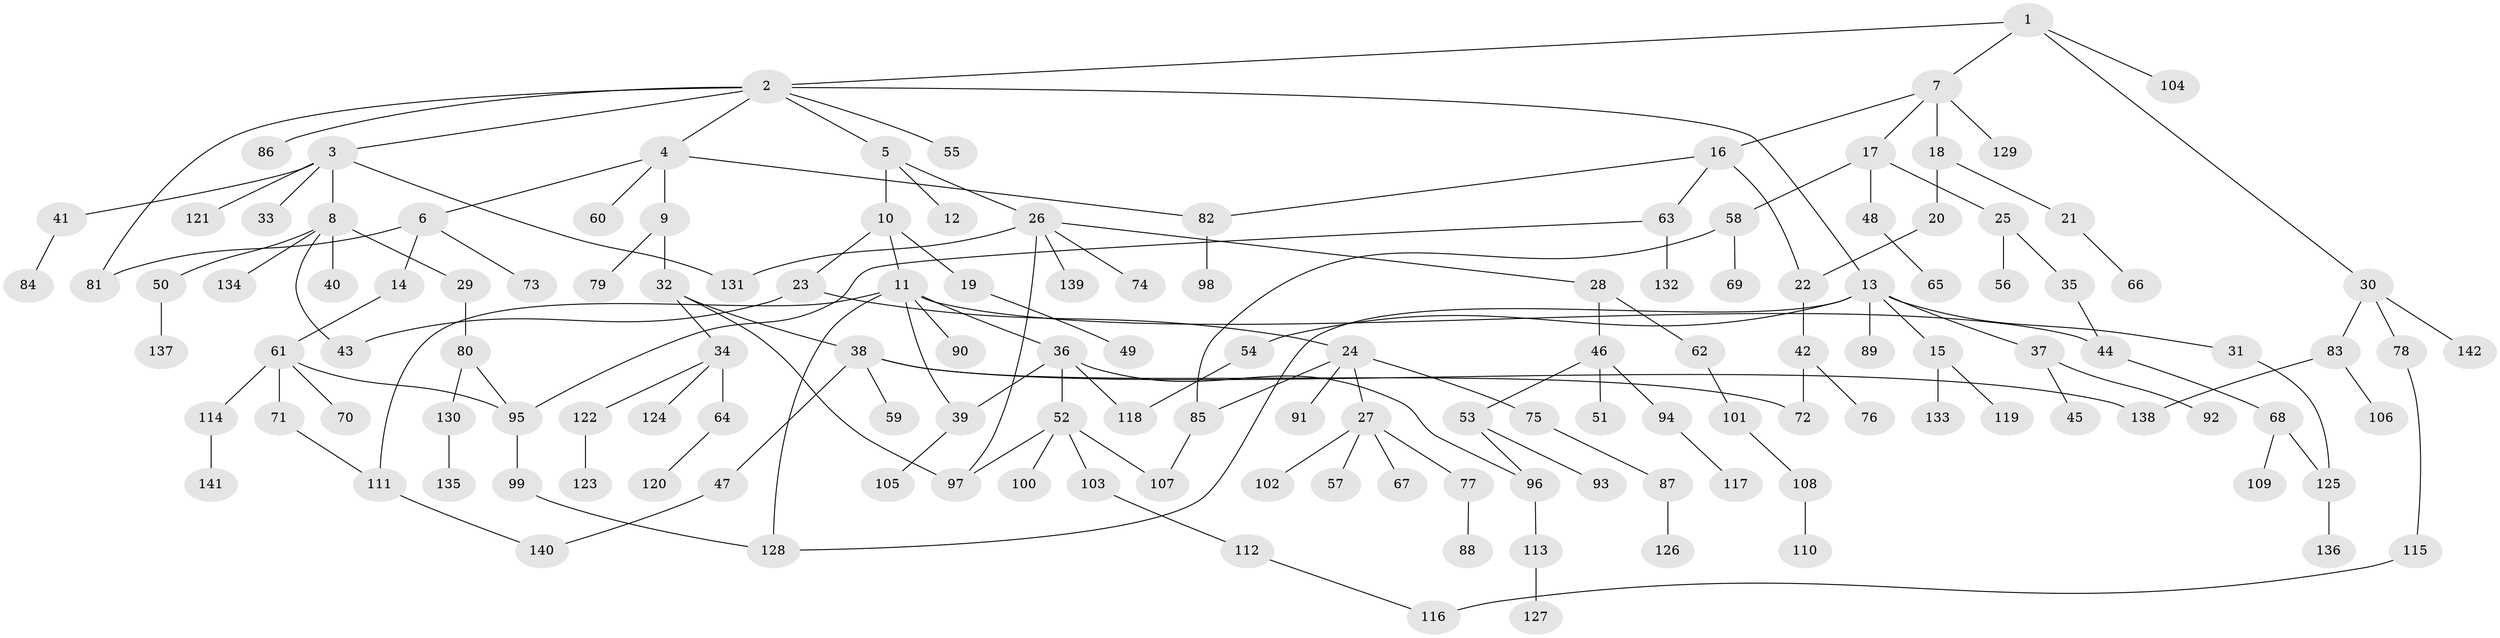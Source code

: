 // Generated by graph-tools (version 1.1) at 2025/25/03/09/25 03:25:26]
// undirected, 142 vertices, 164 edges
graph export_dot {
graph [start="1"]
  node [color=gray90,style=filled];
  1;
  2;
  3;
  4;
  5;
  6;
  7;
  8;
  9;
  10;
  11;
  12;
  13;
  14;
  15;
  16;
  17;
  18;
  19;
  20;
  21;
  22;
  23;
  24;
  25;
  26;
  27;
  28;
  29;
  30;
  31;
  32;
  33;
  34;
  35;
  36;
  37;
  38;
  39;
  40;
  41;
  42;
  43;
  44;
  45;
  46;
  47;
  48;
  49;
  50;
  51;
  52;
  53;
  54;
  55;
  56;
  57;
  58;
  59;
  60;
  61;
  62;
  63;
  64;
  65;
  66;
  67;
  68;
  69;
  70;
  71;
  72;
  73;
  74;
  75;
  76;
  77;
  78;
  79;
  80;
  81;
  82;
  83;
  84;
  85;
  86;
  87;
  88;
  89;
  90;
  91;
  92;
  93;
  94;
  95;
  96;
  97;
  98;
  99;
  100;
  101;
  102;
  103;
  104;
  105;
  106;
  107;
  108;
  109;
  110;
  111;
  112;
  113;
  114;
  115;
  116;
  117;
  118;
  119;
  120;
  121;
  122;
  123;
  124;
  125;
  126;
  127;
  128;
  129;
  130;
  131;
  132;
  133;
  134;
  135;
  136;
  137;
  138;
  139;
  140;
  141;
  142;
  1 -- 2;
  1 -- 7;
  1 -- 30;
  1 -- 104;
  2 -- 3;
  2 -- 4;
  2 -- 5;
  2 -- 13;
  2 -- 55;
  2 -- 86;
  2 -- 81;
  3 -- 8;
  3 -- 33;
  3 -- 41;
  3 -- 121;
  3 -- 131;
  4 -- 6;
  4 -- 9;
  4 -- 60;
  4 -- 82;
  5 -- 10;
  5 -- 12;
  5 -- 26;
  6 -- 14;
  6 -- 73;
  6 -- 81;
  7 -- 16;
  7 -- 17;
  7 -- 18;
  7 -- 129;
  8 -- 29;
  8 -- 40;
  8 -- 50;
  8 -- 134;
  8 -- 43;
  9 -- 32;
  9 -- 79;
  10 -- 11;
  10 -- 19;
  10 -- 23;
  11 -- 36;
  11 -- 90;
  11 -- 39;
  11 -- 111;
  11 -- 44;
  11 -- 128;
  13 -- 15;
  13 -- 31;
  13 -- 37;
  13 -- 54;
  13 -- 89;
  13 -- 128;
  14 -- 61;
  15 -- 119;
  15 -- 133;
  16 -- 63;
  16 -- 22;
  16 -- 82;
  17 -- 25;
  17 -- 48;
  17 -- 58;
  18 -- 20;
  18 -- 21;
  19 -- 49;
  20 -- 22;
  21 -- 66;
  22 -- 42;
  23 -- 24;
  23 -- 43;
  24 -- 27;
  24 -- 75;
  24 -- 85;
  24 -- 91;
  25 -- 35;
  25 -- 56;
  26 -- 28;
  26 -- 74;
  26 -- 131;
  26 -- 139;
  26 -- 97;
  27 -- 57;
  27 -- 67;
  27 -- 77;
  27 -- 102;
  28 -- 46;
  28 -- 62;
  29 -- 80;
  30 -- 78;
  30 -- 83;
  30 -- 142;
  31 -- 125;
  32 -- 34;
  32 -- 38;
  32 -- 97;
  34 -- 64;
  34 -- 122;
  34 -- 124;
  35 -- 44;
  36 -- 39;
  36 -- 52;
  36 -- 118;
  36 -- 96;
  37 -- 45;
  37 -- 92;
  38 -- 47;
  38 -- 59;
  38 -- 72;
  38 -- 138;
  39 -- 105;
  41 -- 84;
  42 -- 76;
  42 -- 72;
  44 -- 68;
  46 -- 51;
  46 -- 53;
  46 -- 94;
  47 -- 140;
  48 -- 65;
  50 -- 137;
  52 -- 97;
  52 -- 100;
  52 -- 103;
  52 -- 107;
  53 -- 93;
  53 -- 96;
  54 -- 118;
  58 -- 69;
  58 -- 85;
  61 -- 70;
  61 -- 71;
  61 -- 95;
  61 -- 114;
  62 -- 101;
  63 -- 132;
  63 -- 95;
  64 -- 120;
  68 -- 109;
  68 -- 125;
  71 -- 111;
  75 -- 87;
  77 -- 88;
  78 -- 115;
  80 -- 130;
  80 -- 95;
  82 -- 98;
  83 -- 106;
  83 -- 138;
  85 -- 107;
  87 -- 126;
  94 -- 117;
  95 -- 99;
  96 -- 113;
  99 -- 128;
  101 -- 108;
  103 -- 112;
  108 -- 110;
  111 -- 140;
  112 -- 116;
  113 -- 127;
  114 -- 141;
  115 -- 116;
  122 -- 123;
  125 -- 136;
  130 -- 135;
}
